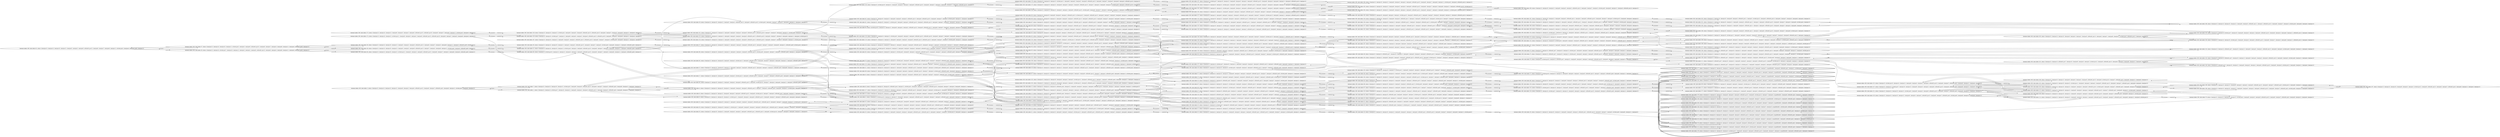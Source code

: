 digraph {
rankdir="LR"
s81[label="(instance index=199, state index=81, atoms={clear(pos13), clear(pos14), clear(pos10), clear(pos12), clear(pos5), clear(pos2), clear(pos0), at(block01,pos15), clear(pos6), clear(pos7), clear(pos8), clear(pos11), at(robot,pos3), clear(pos4), at(block01,pos9), clear(pos1)})"]
s59[label="(instance index=199, state index=59, atoms={clear(pos13), clear(pos14), at(robot,pos7), clear(pos10), clear(pos12), clear(pos5), clear(pos2), clear(pos0), at(block01,pos15), clear(pos6), clear(pos3), clear(pos8), clear(pos11), clear(pos4), at(block01,pos9), clear(pos1)})"]
s57[label="(instance index=199, state index=57, atoms={clear(pos13), clear(pos14), clear(pos10), clear(pos12), at(robot,pos2), clear(pos5), clear(pos0), at(block01,pos15), clear(pos6), clear(pos7), clear(pos3), clear(pos8), clear(pos11), clear(pos4), at(block01,pos9), clear(pos1)})"]
s36[label="(instance index=199, state index=36, atoms={clear(pos13), clear(pos14), clear(pos10), clear(pos12), clear(pos5), clear(pos2), clear(pos0), at(block01,pos15), clear(pos6), clear(pos7), clear(pos3), clear(pos8), clear(pos11), clear(pos4), at(block01,pos9), at(robot,pos1)})"]
s84[label="(instance index=199, state index=84, atoms={clear(pos13), clear(pos14), clear(pos10), clear(pos12), at(robot,pos11), clear(pos5), clear(pos2), clear(pos0), at(block01,pos15), clear(pos6), clear(pos7), clear(pos3), clear(pos8), clear(pos4), at(block01,pos9), clear(pos1)})"]
s38[label="(instance index=199, state index=38, atoms={clear(pos13), clear(pos14), clear(pos10), clear(pos12), clear(pos5), clear(pos2), clear(pos0), at(block01,pos15), clear(pos7), clear(pos3), clear(pos8), clear(pos11), at(robot,pos6), clear(pos4), at(block01,pos9), clear(pos1)})"]
s3[label="(instance index=199, state index=3, atoms={clear(pos13), clear(pos14), clear(pos10), clear(pos12), clear(pos9), clear(pos2), clear(pos0), at(block01,pos15), clear(pos6), clear(pos7), at(block01,pos5), clear(pos8), clear(pos11), at(robot,pos3), clear(pos4), clear(pos1)})"]
s173[label="(instance index=199, state index=173, atoms={clear(pos13), clear(pos14), clear(pos12), clear(pos9), clear(pos5), clear(pos2), clear(pos0), at(block01,pos15), at(block01,pos10), clear(pos6), clear(pos7), clear(pos8), clear(pos11), at(robot,pos3), clear(pos4), clear(pos1)})"]
s174[label="(instance index=199, state index=174, atoms={clear(pos13), clear(pos14), clear(pos12), at(robot,pos11), clear(pos9), clear(pos5), clear(pos2), clear(pos0), at(block01,pos15), at(block01,pos10), clear(pos6), clear(pos7), clear(pos3), clear(pos8), clear(pos4), clear(pos1)})"]
s187[label="(instance index=199, state index=187, atoms={clear(pos13), clear(pos14), clear(pos12), clear(pos9), clear(pos5), clear(pos2), at(block01,pos15), at(block01,pos10), clear(pos6), clear(pos7), clear(pos3), at(robot,pos0), clear(pos8), clear(pos11), clear(pos4), clear(pos1)})"]
s60[label="(instance index=199, state index=60, atoms={clear(pos13), at(robot,pos10), clear(pos14), clear(pos12), clear(pos5), clear(pos2), clear(pos0), at(block01,pos15), clear(pos6), clear(pos7), clear(pos3), clear(pos8), clear(pos11), clear(pos4), at(block01,pos9), clear(pos1)})"]
s7[label="(instance index=199, state index=7, atoms={clear(pos13), clear(pos14), clear(pos10), clear(pos12), at(robot,pos2), clear(pos9), clear(pos0), at(block01,pos15), clear(pos6), clear(pos7), clear(pos3), at(block01,pos5), clear(pos8), clear(pos11), clear(pos4), clear(pos1)})"]
s1[label="(instance index=199, state index=1, atoms={clear(pos13), clear(pos14), at(robot,pos7), clear(pos10), clear(pos12), clear(pos9), clear(pos2), clear(pos0), at(block01,pos15), clear(pos6), clear(pos3), at(block01,pos5), clear(pos8), clear(pos11), clear(pos4), clear(pos1)})"]
s139[label="(instance index=199, state index=139, atoms={clear(pos13), clear(pos14), at(robot,pos7), clear(pos12), clear(pos9), clear(pos5), clear(pos2), clear(pos0), at(block01,pos15), at(block01,pos10), clear(pos6), clear(pos3), clear(pos8), clear(pos11), clear(pos4), clear(pos1)})"]
s22[label="(instance index=199, state index=22, atoms={clear(pos13), clear(pos14), clear(pos10), clear(pos12), at(robot,pos5), clear(pos2), clear(pos0), at(block01,pos15), clear(pos6), clear(pos7), clear(pos3), clear(pos8), clear(pos11), clear(pos4), at(block01,pos9), clear(pos1)})"]
s138[label="(instance index=199, state index=138, atoms={clear(pos13), clear(pos14), clear(pos12), at(robot,pos2), clear(pos9), clear(pos5), clear(pos0), at(block01,pos15), at(block01,pos10), clear(pos6), clear(pos7), clear(pos3), clear(pos8), clear(pos11), clear(pos4), clear(pos1)})"]
s56[label="(instance index=199, state index=56, atoms={clear(pos13), clear(pos14), clear(pos10), clear(pos12), clear(pos5), clear(pos2), at(block01,pos15), clear(pos6), clear(pos7), clear(pos3), at(robot,pos0), clear(pos8), clear(pos11), clear(pos4), at(block01,pos9), clear(pos1)})"]
s154[label="(instance index=199, state index=154, atoms={clear(pos13), clear(pos14), clear(pos12), clear(pos9), clear(pos5), clear(pos2), clear(pos0), at(block01,pos15), at(block01,pos10), clear(pos6), clear(pos7), clear(pos3), clear(pos8), clear(pos11), at(robot,pos4), clear(pos1)})"]
s153[label="(instance index=199, state index=153, atoms={clear(pos13), clear(pos14), clear(pos12), clear(pos9), clear(pos5), clear(pos2), clear(pos0), at(block01,pos15), at(block01,pos10), clear(pos6), clear(pos7), clear(pos3), clear(pos8), clear(pos11), clear(pos4), at(robot,pos1)})"]
s101[label="(instance index=199, state index=101, atoms={clear(pos13), clear(pos14), clear(pos12), clear(pos9), clear(pos5), clear(pos2), clear(pos0), at(block01,pos15), at(block01,pos10), clear(pos7), clear(pos3), clear(pos8), clear(pos11), at(robot,pos6), clear(pos4), clear(pos1)})"]
s37[label="(instance index=199, state index=37, atoms={clear(pos13), clear(pos14), clear(pos10), clear(pos12), clear(pos5), clear(pos2), clear(pos0), at(block01,pos15), clear(pos6), clear(pos7), clear(pos3), clear(pos8), clear(pos11), at(block01,pos9), at(robot,pos4), clear(pos1)})"]
s12[label="(instance index=199, state index=12, atoms={clear(pos13), clear(pos14), clear(pos10), clear(pos12), clear(pos9), clear(pos2), clear(pos0), at(block01,pos15), clear(pos6), clear(pos7), clear(pos3), at(block01,pos5), clear(pos8), clear(pos11), clear(pos4), at(robot,pos1)})"]
s55[label="(instance index=199, state index=55, atoms={clear(pos13), clear(pos10), clear(pos12), clear(pos9), clear(pos5), clear(pos2), clear(pos0), at(block01,pos1), at(block01,pos15), clear(pos6), at(robot,pos14), clear(pos7), clear(pos3), clear(pos8), clear(pos11), clear(pos4)})"]
s54[label="(instance index=199, state index=54, atoms={clear(pos13), clear(pos14), clear(pos10), clear(pos12), at(robot,pos11), clear(pos9), clear(pos5), clear(pos2), clear(pos0), at(block01,pos1), at(block01,pos15), clear(pos6), clear(pos7), clear(pos3), clear(pos8), clear(pos4)})"]
s6[label="(instance index=199, state index=6, atoms={clear(pos13), clear(pos10), clear(pos12), clear(pos9), clear(pos2), clear(pos0), at(block01,pos15), clear(pos6), at(robot,pos14), clear(pos7), clear(pos3), at(block01,pos5), clear(pos8), clear(pos11), clear(pos4), clear(pos1)})"]
s52[label="(instance index=199, state index=52, atoms={clear(pos13), clear(pos14), clear(pos10), clear(pos12), clear(pos9), clear(pos5), clear(pos2), clear(pos0), at(block01,pos1), at(block01,pos15), clear(pos6), clear(pos7), clear(pos8), clear(pos11), at(robot,pos3), clear(pos4)})"]
s0[label="(instance index=199, state index=0, atoms={clear(pos13), clear(pos14), clear(pos10), clear(pos12), at(robot,pos11), clear(pos9), clear(pos2), clear(pos0), at(block01,pos15), clear(pos6), clear(pos7), clear(pos3), at(block01,pos5), clear(pos8), clear(pos4), clear(pos1)})"]
s82[label="(instance index=199, state index=82, atoms={clear(pos13), clear(pos14), clear(pos10), clear(pos5), clear(pos2), at(robot,pos12), clear(pos0), at(block01,pos15), clear(pos6), clear(pos7), clear(pos3), clear(pos8), clear(pos11), clear(pos4), at(block01,pos9), clear(pos1)})"]
s4[label="(instance index=199, state index=4, atoms={clear(pos13), clear(pos14), clear(pos10), clear(pos12), clear(pos9), clear(pos2), clear(pos0), at(block01,pos15), clear(pos7), clear(pos3), at(block01,pos5), clear(pos8), clear(pos11), at(robot,pos6), clear(pos4), clear(pos1)})"]
s17[label="(instance index=199, state index=17, atoms={clear(pos13), clear(pos14), clear(pos10), clear(pos9), clear(pos2), at(robot,pos12), clear(pos0), at(block01,pos15), clear(pos6), clear(pos7), clear(pos3), at(block01,pos5), clear(pos8), clear(pos11), clear(pos4), clear(pos1)})"]
s85[label="(instance index=199, state index=85, atoms={clear(pos13), clear(pos10), clear(pos12), clear(pos5), clear(pos2), clear(pos0), at(block01,pos15), clear(pos6), at(robot,pos14), clear(pos7), clear(pos3), clear(pos8), clear(pos11), clear(pos4), at(block01,pos9), clear(pos1)})"]
s86[label="(instance index=199, state index=86, atoms={clear(pos13), clear(pos14), clear(pos10), clear(pos12), clear(pos5), clear(pos2), clear(pos0), at(block01,pos15), at(robot,pos9), clear(pos6), clear(pos7), clear(pos3), at(block01,pos8), clear(pos11), clear(pos4), clear(pos1)})"]
s39[label="(instance index=199, state index=39, atoms={clear(pos14), clear(pos10), clear(pos12), clear(pos5), clear(pos2), at(block01,pos13), clear(pos0), at(block01,pos15), at(robot,pos9), clear(pos6), clear(pos7), clear(pos3), clear(pos8), clear(pos11), clear(pos4), clear(pos1)})"]
s70[label="(instance index=199, state index=70, atoms={clear(pos13), clear(pos14), clear(pos10), clear(pos12), at(robot,pos2), clear(pos9), clear(pos5), clear(pos0), at(block01,pos15), clear(pos7), clear(pos3), at(block01,pos6), clear(pos8), clear(pos11), clear(pos4), clear(pos1)})"]
s2[label="(instance index=199, state index=2, atoms={clear(pos13), at(robot,pos10), clear(pos14), clear(pos12), clear(pos9), clear(pos2), clear(pos0), at(block01,pos15), clear(pos6), clear(pos7), clear(pos3), at(block01,pos5), clear(pos8), clear(pos11), clear(pos4), clear(pos1)})"]
s119[label="(instance index=199, state index=119, atoms={clear(pos13), clear(pos14), clear(pos12), clear(pos9), clear(pos5), clear(pos2), clear(pos0), at(block01,pos15), at(block01,pos10), clear(pos6), clear(pos7), clear(pos3), at(robot,pos8), clear(pos11), clear(pos4), clear(pos1)})"]
s118[label="(instance index=199, state index=118, atoms={clear(pos13), clear(pos14), clear(pos12), at(robot,pos5), clear(pos9), clear(pos2), clear(pos0), at(block01,pos15), at(block01,pos10), clear(pos6), clear(pos7), clear(pos3), clear(pos8), clear(pos11), clear(pos4), clear(pos1)})"]
s9[label="(instance index=199, state index=9, atoms={clear(pos13), clear(pos14), clear(pos10), clear(pos12), clear(pos9), clear(pos2), clear(pos0), at(block01,pos15), clear(pos6), clear(pos7), clear(pos3), at(block01,pos5), at(robot,pos8), clear(pos11), clear(pos4), clear(pos1)})"]
s10[label="(instance index=199, state index=10, atoms={clear(pos14), clear(pos10), clear(pos12), clear(pos9), clear(pos2), clear(pos0), at(block01,pos15), clear(pos6), clear(pos7), clear(pos3), at(block01,pos5), at(robot,pos13), clear(pos8), clear(pos11), clear(pos4), clear(pos1)})"]
s69[label="(instance index=199, state index=69, atoms={clear(pos13), clear(pos14), clear(pos10), clear(pos12), clear(pos9), clear(pos5), clear(pos2), at(block01,pos15), clear(pos7), clear(pos3), at(robot,pos0), at(block01,pos6), clear(pos8), clear(pos11), clear(pos4), clear(pos1)})"]
s117[label="(instance index=199, state index=117, atoms={clear(pos14), clear(pos10), clear(pos12), clear(pos5), clear(pos2), clear(pos0), at(block01,pos15), clear(pos6), clear(pos7), clear(pos3), at(robot,pos13), clear(pos8), clear(pos11), clear(pos4), at(block01,pos9), clear(pos1)})"]
s58[label="(instance index=199, state index=58, atoms={clear(pos13), clear(pos14), clear(pos10), clear(pos12), clear(pos5), clear(pos2), clear(pos0), at(block01,pos15), clear(pos6), clear(pos7), clear(pos3), at(robot,pos8), clear(pos11), clear(pos4), at(block01,pos9), clear(pos1)})"]
s32[label="(instance index=199, state index=32, atoms={clear(pos13), clear(pos14), clear(pos10), clear(pos12), at(robot,pos2), clear(pos9), clear(pos5), clear(pos0), at(block01,pos1), at(block01,pos15), clear(pos6), clear(pos7), clear(pos3), clear(pos8), clear(pos11), clear(pos4)})"]
s33[label="(instance index=199, state index=33, atoms={clear(pos13), clear(pos14), at(robot,pos7), clear(pos10), clear(pos12), clear(pos9), clear(pos5), clear(pos2), clear(pos0), at(block01,pos1), at(block01,pos15), clear(pos6), clear(pos3), clear(pos8), clear(pos11), clear(pos4)})"]
s34[label="(instance index=199, state index=34, atoms={clear(pos13), at(robot,pos10), clear(pos14), clear(pos12), clear(pos9), clear(pos5), clear(pos2), clear(pos0), at(block01,pos1), at(block01,pos15), clear(pos6), clear(pos7), clear(pos3), clear(pos8), clear(pos11), clear(pos4)})"]
s35[label="(instance index=199, state index=35, atoms={clear(pos14), clear(pos10), clear(pos12), clear(pos9), clear(pos5), clear(pos2), clear(pos0), at(block01,pos1), at(block01,pos15), clear(pos6), clear(pos7), clear(pos3), at(robot,pos13), clear(pos8), clear(pos11), clear(pos4)})"]
s21[label="(instance index=199, state index=21, atoms={clear(pos13), clear(pos14), clear(pos10), clear(pos12), clear(pos9), clear(pos2), at(block01,pos15), clear(pos6), clear(pos7), clear(pos3), at(robot,pos0), at(block01,pos5), clear(pos8), clear(pos11), clear(pos4), clear(pos1)})"]
s140[label="(instance index=199, state index=140, atoms={clear(pos13), at(robot,pos10), clear(pos12), clear(pos9), clear(pos5), clear(pos2), clear(pos0), at(block01,pos15), clear(pos6), clear(pos7), clear(pos3), clear(pos8), clear(pos11), clear(pos4), at(block01,pos14), clear(pos1)})"]
s8[label="(instance index=199, state index=8, atoms={clear(pos13), clear(pos14), clear(pos10), at(block01,pos4), clear(pos12), at(robot,pos5), clear(pos9), clear(pos2), clear(pos0), at(block01,pos15), clear(pos6), clear(pos7), clear(pos3), clear(pos8), clear(pos11), clear(pos1)})"]
s123[label="(instance index=199, state index=123, atoms={clear(pos14), clear(pos10), clear(pos12), clear(pos9), clear(pos5), clear(pos2), clear(pos0), at(block01,pos15), clear(pos6), clear(pos7), clear(pos3), at(robot,pos13), at(block01,pos8), clear(pos11), clear(pos4), clear(pos1)})"]
s122[label="(instance index=199, state index=122, atoms={clear(pos13), at(robot,pos10), clear(pos14), clear(pos12), clear(pos9), clear(pos5), clear(pos2), clear(pos0), at(block01,pos15), clear(pos6), clear(pos7), clear(pos3), at(block01,pos8), clear(pos11), clear(pos4), clear(pos1)})"]
s65[label="(instance index=199, state index=65, atoms={clear(pos13), clear(pos14), clear(pos10), clear(pos12), at(robot,pos5), clear(pos9), clear(pos2), clear(pos0), at(block01,pos15), clear(pos6), clear(pos7), clear(pos3), at(block01,pos8), clear(pos11), clear(pos4), clear(pos1)})"]
s63[label="(instance index=199, state index=63, atoms={at(robot,pos10), clear(pos14), clear(pos12), clear(pos9), clear(pos5), clear(pos2), at(block01,pos13), clear(pos0), at(block01,pos15), clear(pos6), clear(pos7), clear(pos3), clear(pos8), clear(pos11), clear(pos4), clear(pos1)})"]
s62[label="(instance index=199, state index=62, atoms={clear(pos14), clear(pos10), clear(pos12), clear(pos9), clear(pos5), clear(pos2), at(block01,pos13), clear(pos0), at(block01,pos15), clear(pos6), clear(pos7), clear(pos3), at(robot,pos8), clear(pos11), clear(pos4), clear(pos1)})"]
s61[label="(instance index=199, state index=61, atoms={clear(pos14), clear(pos10), clear(pos12), at(robot,pos5), clear(pos9), clear(pos2), at(block01,pos13), clear(pos0), at(block01,pos15), clear(pos6), clear(pos7), clear(pos3), clear(pos8), clear(pos11), clear(pos4), clear(pos1)})"]
s46[label="(instance index=199, state index=46, atoms={clear(pos13), clear(pos14), clear(pos10), clear(pos12), clear(pos9), clear(pos5), clear(pos2), clear(pos0), at(block01,pos15), clear(pos7), clear(pos3), at(block01,pos6), clear(pos8), clear(pos11), clear(pos4), at(robot,pos1)})"]
s83[label="(instance index=199, state index=83, atoms={clear(pos13), clear(pos14), clear(pos12), clear(pos5), clear(pos2), clear(pos0), at(block01,pos15), at(robot,pos9), at(block01,pos10), clear(pos6), clear(pos7), clear(pos3), clear(pos8), clear(pos11), clear(pos4), clear(pos1)})"]
s19[label="(instance index=199, state index=19, atoms={clear(pos13), clear(pos14), clear(pos10), clear(pos12), clear(pos9), clear(pos5), clear(pos2), clear(pos0), at(block01,pos1), at(block01,pos15), clear(pos7), clear(pos3), clear(pos8), clear(pos11), at(robot,pos6), clear(pos4)})"]
s5[label="(instance index=199, state index=5, atoms={clear(pos13), clear(pos14), clear(pos10), clear(pos12), clear(pos2), clear(pos0), at(block01,pos15), at(robot,pos9), clear(pos6), clear(pos7), clear(pos3), at(block01,pos5), clear(pos8), clear(pos11), clear(pos4), clear(pos1)})"]
s20[label="(instance index=199, state index=20, atoms={clear(pos13), clear(pos14), clear(pos10), clear(pos12), clear(pos5), clear(pos2), clear(pos0), at(block01,pos1), at(block01,pos15), at(robot,pos9), clear(pos6), clear(pos7), clear(pos3), clear(pos8), clear(pos11), clear(pos4)})"]
s51[label="(instance index=199, state index=51, atoms={clear(pos13), clear(pos14), clear(pos10), clear(pos9), clear(pos5), clear(pos2), at(robot,pos12), clear(pos0), at(block01,pos1), at(block01,pos15), clear(pos6), clear(pos7), clear(pos3), clear(pos8), clear(pos11), clear(pos4)})"]
s16[label="(instance index=199, state index=16, atoms={clear(pos13), clear(pos14), clear(pos10), clear(pos12), clear(pos9), clear(pos2), clear(pos0), at(block01,pos15), clear(pos6), clear(pos7), clear(pos3), at(block01,pos5), clear(pos8), clear(pos11), at(robot,pos4), clear(pos1)})"]
s47[label="(instance index=199, state index=47, atoms={clear(pos13), clear(pos14), clear(pos10), clear(pos12), clear(pos9), clear(pos5), clear(pos2), clear(pos0), at(block01,pos15), clear(pos7), clear(pos3), at(block01,pos6), clear(pos8), clear(pos11), at(robot,pos4), clear(pos1)})"]
s102[label="(instance index=199, state index=102, atoms={clear(pos13), clear(pos14), clear(pos10), clear(pos9), clear(pos5), clear(pos2), at(robot,pos12), clear(pos0), at(block01,pos15), clear(pos7), clear(pos3), at(block01,pos6), clear(pos8), clear(pos11), clear(pos4), clear(pos1)})"]
s100[label="(instance index=199, state index=100, atoms={clear(pos13), clear(pos14), clear(pos10), clear(pos12), clear(pos9), clear(pos5), clear(pos2), clear(pos0), at(block01,pos15), clear(pos7), at(block01,pos6), clear(pos8), clear(pos11), at(robot,pos3), clear(pos4), clear(pos1)})"]
s155[label="(instance index=199, state index=155, atoms={clear(pos13), clear(pos14), clear(pos9), clear(pos5), clear(pos2), at(robot,pos12), clear(pos0), at(block01,pos15), at(block01,pos10), clear(pos6), clear(pos7), clear(pos3), clear(pos8), clear(pos11), clear(pos4), clear(pos1)})"]
s53[label="(instance index=199, state index=53, atoms={clear(pos13), clear(pos14), clear(pos10), clear(pos12), clear(pos9), clear(pos5), clear(pos2), at(block01,pos15), clear(pos6), clear(pos7), clear(pos3), at(block01,pos0), clear(pos8), clear(pos11), clear(pos4), at(robot,pos1)})"]
s175[label="(instance index=199, state index=175, atoms={clear(pos13), clear(pos10), clear(pos12), clear(pos9), clear(pos5), clear(pos2), clear(pos0), at(block01,pos15), clear(pos7), clear(pos3), clear(pos8), clear(pos11), at(robot,pos6), clear(pos4), at(block01,pos14), clear(pos1)})"]
s164[label="(instance index=199, state index=164, atoms={clear(pos13), clear(pos10), clear(pos12), clear(pos5), clear(pos2), clear(pos0), at(block01,pos15), at(robot,pos9), clear(pos6), clear(pos7), clear(pos3), clear(pos8), clear(pos11), clear(pos4), at(block01,pos14), clear(pos1)})"]
s176[label="(instance index=199, state index=176, atoms={clear(pos13), clear(pos10), clear(pos12), at(robot,pos11), clear(pos9), clear(pos5), clear(pos2), clear(pos0), at(block01,pos15), clear(pos6), clear(pos7), clear(pos3), clear(pos8), clear(pos4), at(block01,pos14), clear(pos1)})"]
s15[label="(instance index=199, state index=15, atoms={clear(pos13), clear(pos14), clear(pos10), at(block01,pos4), clear(pos12), clear(pos5), clear(pos2), clear(pos0), at(block01,pos15), at(robot,pos9), clear(pos6), clear(pos7), clear(pos3), clear(pos8), clear(pos11), clear(pos1)})"]
s14[label="(instance index=199, state index=14, atoms={clear(pos13), clear(pos14), clear(pos10), at(block01,pos4), clear(pos12), clear(pos9), clear(pos5), clear(pos2), clear(pos0), at(block01,pos15), clear(pos7), clear(pos3), clear(pos8), clear(pos11), at(robot,pos6), clear(pos1)})"]
s13[label="(instance index=199, state index=13, atoms={clear(pos13), clear(pos14), clear(pos10), at(block01,pos4), clear(pos12), clear(pos9), clear(pos5), clear(pos2), clear(pos0), at(block01,pos15), clear(pos6), clear(pos7), clear(pos3), clear(pos8), clear(pos11), at(robot,pos1)})"]
s162[label="(instance index=199, state index=162, atoms={clear(pos13), clear(pos14), clear(pos10), clear(pos9), clear(pos5), clear(pos2), at(robot,pos12), clear(pos0), at(block01,pos15), clear(pos6), clear(pos7), clear(pos3), at(block01,pos8), clear(pos11), clear(pos4), clear(pos1)})"]
s161[label="(instance index=199, state index=161, atoms={clear(pos13), clear(pos10), clear(pos12), clear(pos9), clear(pos5), clear(pos2), clear(pos0), at(block01,pos15), clear(pos6), at(robot,pos14), clear(pos7), clear(pos3), at(block01,pos8), clear(pos11), clear(pos4), clear(pos1)})"]
s94[label="(instance index=199, state index=94, atoms={clear(pos13), clear(pos14), clear(pos10), clear(pos12), clear(pos9), clear(pos5), clear(pos2), clear(pos0), at(block01,pos15), clear(pos7), clear(pos3), at(block01,pos8), clear(pos11), at(robot,pos6), clear(pos4), clear(pos1)})"]
s160[label="(instance index=199, state index=160, atoms={clear(pos13), clear(pos14), clear(pos10), clear(pos12), at(robot,pos11), clear(pos9), clear(pos5), clear(pos2), clear(pos0), at(block01,pos15), clear(pos6), clear(pos7), clear(pos3), at(block01,pos8), clear(pos4), clear(pos1)})"]
s93[label="(instance index=199, state index=93, atoms={clear(pos13), clear(pos14), clear(pos10), clear(pos12), clear(pos9), clear(pos5), clear(pos2), clear(pos0), at(block01,pos15), clear(pos6), clear(pos7), clear(pos3), at(block01,pos8), clear(pos11), clear(pos4), at(robot,pos1)})"]
s40[label="(instance index=199, state index=40, atoms={clear(pos13), clear(pos14), clear(pos10), clear(pos12), clear(pos9), clear(pos5), clear(pos2), clear(pos0), at(block01,pos15), clear(pos6), clear(pos7), clear(pos3), at(block01,pos8), clear(pos11), at(robot,pos4), clear(pos1)})"]
s92[label="(instance index=199, state index=92, atoms={clear(pos10), clear(pos12), clear(pos9), clear(pos5), clear(pos2), at(block01,pos13), clear(pos0), at(block01,pos15), clear(pos6), at(robot,pos14), clear(pos7), clear(pos3), clear(pos8), clear(pos11), clear(pos4), clear(pos1)})"]
s91[label="(instance index=199, state index=91, atoms={clear(pos14), clear(pos10), clear(pos12), at(robot,pos11), clear(pos9), clear(pos5), clear(pos2), at(block01,pos13), clear(pos0), at(block01,pos15), clear(pos6), clear(pos7), clear(pos3), clear(pos8), clear(pos4), clear(pos1)})"]
s89[label="(instance index=199, state index=89, atoms={clear(pos14), clear(pos10), clear(pos12), clear(pos9), clear(pos5), clear(pos2), at(block01,pos13), clear(pos0), at(block01,pos15), clear(pos7), clear(pos3), clear(pos8), clear(pos11), at(robot,pos6), clear(pos4), clear(pos1)})"]
s90[label="(instance index=199, state index=90, atoms={clear(pos14), clear(pos10), clear(pos9), clear(pos5), clear(pos2), at(block01,pos13), at(robot,pos12), clear(pos0), at(block01,pos15), clear(pos6), clear(pos7), clear(pos3), clear(pos8), clear(pos11), clear(pos4), clear(pos1)})"]
s88[label="(instance index=199, state index=88, atoms={clear(pos14), clear(pos10), clear(pos12), clear(pos9), clear(pos5), clear(pos2), at(block01,pos13), clear(pos0), at(block01,pos15), clear(pos6), clear(pos7), clear(pos3), clear(pos8), clear(pos11), at(robot,pos4), clear(pos1)})"]
s87[label="(instance index=199, state index=87, atoms={clear(pos14), clear(pos10), clear(pos12), clear(pos9), clear(pos5), clear(pos2), at(block01,pos13), clear(pos0), at(block01,pos15), clear(pos6), clear(pos7), clear(pos3), clear(pos8), clear(pos11), clear(pos4), at(robot,pos1)})"]
s73[label="(instance index=199, state index=73, atoms={clear(pos14), clear(pos10), clear(pos12), clear(pos9), clear(pos5), clear(pos2), clear(pos0), at(block01,pos15), clear(pos7), clear(pos3), at(block01,pos6), at(robot,pos13), clear(pos8), clear(pos11), clear(pos4), clear(pos1)})"]
s71[label="(instance index=199, state index=71, atoms={clear(pos13), clear(pos14), clear(pos10), clear(pos12), clear(pos9), clear(pos5), clear(pos2), clear(pos0), at(block01,pos15), clear(pos7), clear(pos3), at(block01,pos6), at(robot,pos8), clear(pos11), clear(pos4), clear(pos1)})"]
s31[label="(instance index=199, state index=31, atoms={clear(pos13), clear(pos14), clear(pos10), clear(pos12), clear(pos9), clear(pos5), clear(pos2), clear(pos0), at(block01,pos1), at(block01,pos15), clear(pos6), clear(pos7), clear(pos3), at(robot,pos8), clear(pos11), clear(pos4)})"]
s11[label="(instance index=199, state index=11, atoms={clear(pos13), clear(pos14), clear(pos10), clear(pos12), at(robot,pos5), clear(pos9), clear(pos2), clear(pos0), at(block01,pos1), at(block01,pos15), clear(pos6), clear(pos7), clear(pos3), clear(pos8), clear(pos11), clear(pos4)})"]
s29[label="(instance index=199, state index=29, atoms={clear(pos13), clear(pos14), clear(pos10), clear(pos12), at(robot,pos5), clear(pos9), clear(pos2), clear(pos0), at(block01,pos15), clear(pos7), clear(pos3), at(block01,pos6), clear(pos8), clear(pos11), clear(pos4), clear(pos1)})"]
s120[label="(instance index=199, state index=120, atoms={clear(pos14), clear(pos12), clear(pos9), clear(pos5), clear(pos2), clear(pos0), at(block01,pos15), at(block01,pos10), clear(pos6), clear(pos7), clear(pos3), at(robot,pos13), clear(pos8), clear(pos11), clear(pos4), clear(pos1)})"]
s137[label="(instance index=199, state index=137, atoms={clear(pos13), clear(pos14), at(robot,pos7), clear(pos10), clear(pos12), clear(pos9), clear(pos5), clear(pos2), clear(pos0), at(block01,pos15), clear(pos3), at(block01,pos6), clear(pos8), clear(pos11), clear(pos4), clear(pos1)})"]
s121[label="(instance index=199, state index=121, atoms={clear(pos13), at(robot,pos10), clear(pos14), clear(pos12), clear(pos9), clear(pos5), at(block01,pos11), clear(pos2), clear(pos0), at(block01,pos15), clear(pos6), clear(pos7), clear(pos3), clear(pos8), clear(pos4), clear(pos1)})"]
s67[label="(instance index=199, state index=67, atoms={clear(pos13), clear(pos14), clear(pos10), clear(pos12), at(robot,pos5), clear(pos9), clear(pos2), at(block01,pos15), clear(pos6), clear(pos7), clear(pos3), at(block01,pos0), clear(pos8), clear(pos11), clear(pos4), clear(pos1)})"]
s80[label="(instance index=199, state index=80, atoms={clear(pos13), clear(pos14), clear(pos10), clear(pos12), at(robot,pos2), clear(pos9), clear(pos5), at(block01,pos15), clear(pos6), clear(pos7), clear(pos3), at(block01,pos0), clear(pos8), clear(pos11), clear(pos4), clear(pos1)})"]
s196[label="(instance index=199, state index=196, atoms={clear(pos13), clear(pos10), clear(pos12), at(robot,pos2), clear(pos9), clear(pos5), clear(pos0), at(block01,pos15), clear(pos6), clear(pos7), clear(pos3), clear(pos8), clear(pos11), clear(pos4), at(block01,pos14), clear(pos1)})"]
s197[label="(instance index=199, state index=197, atoms={clear(pos13), at(robot,pos7), clear(pos10), clear(pos12), clear(pos9), clear(pos5), clear(pos2), clear(pos0), at(block01,pos15), clear(pos6), clear(pos3), clear(pos8), clear(pos11), clear(pos4), at(block01,pos14), clear(pos1)})"]
s192[label="(instance index=199, state index=192, atoms={clear(pos13), clear(pos10), clear(pos12), at(robot,pos5), clear(pos9), clear(pos2), clear(pos0), at(block01,pos15), clear(pos6), clear(pos7), clear(pos3), clear(pos8), clear(pos11), clear(pos4), at(block01,pos14), clear(pos1)})"]
s193[label="(instance index=199, state index=193, atoms={clear(pos13), clear(pos10), clear(pos12), clear(pos9), clear(pos5), clear(pos2), clear(pos0), at(block01,pos15), clear(pos6), clear(pos7), clear(pos3), at(robot,pos8), clear(pos11), clear(pos4), at(block01,pos14), clear(pos1)})"]
s127[label="(instance index=199, state index=127, atoms={clear(pos10), clear(pos12), clear(pos9), clear(pos5), clear(pos2), clear(pos0), at(block01,pos15), clear(pos6), clear(pos7), clear(pos3), at(robot,pos13), clear(pos8), clear(pos11), clear(pos4), at(block01,pos14), clear(pos1)})"]
s27[label="(instance index=199, state index=27, atoms={clear(pos13), clear(pos14), clear(pos10), at(block01,pos4), clear(pos12), clear(pos9), clear(pos5), clear(pos2), clear(pos0), at(block01,pos15), clear(pos6), clear(pos7), clear(pos3), at(robot,pos8), clear(pos11), clear(pos1)})"]
s26[label="(instance index=199, state index=26, atoms={clear(pos13), at(robot,pos10), clear(pos14), at(block01,pos4), clear(pos12), clear(pos9), clear(pos5), clear(pos2), clear(pos0), at(block01,pos15), clear(pos6), clear(pos7), clear(pos3), clear(pos8), clear(pos11), clear(pos1)})"]
s28[label="(instance index=199, state index=28, atoms={clear(pos14), clear(pos10), at(block01,pos4), clear(pos12), clear(pos9), clear(pos5), clear(pos2), clear(pos0), at(block01,pos15), clear(pos6), clear(pos7), clear(pos3), at(robot,pos13), clear(pos8), clear(pos11), clear(pos1)})"]
s25[label="(instance index=199, state index=25, atoms={clear(pos13), clear(pos14), at(robot,pos7), clear(pos10), at(block01,pos4), clear(pos12), clear(pos9), clear(pos5), clear(pos2), clear(pos0), at(block01,pos15), clear(pos6), clear(pos3), clear(pos8), clear(pos11), clear(pos1)})"]
s24[label="(instance index=199, state index=24, atoms={clear(pos13), clear(pos14), clear(pos10), at(block01,pos4), clear(pos12), at(robot,pos2), clear(pos9), clear(pos5), clear(pos0), at(block01,pos15), clear(pos6), clear(pos7), clear(pos3), clear(pos8), clear(pos11), clear(pos1)})"]
s23[label="(instance index=199, state index=23, atoms={clear(pos13), clear(pos14), clear(pos10), at(block01,pos4), clear(pos12), clear(pos9), clear(pos5), clear(pos2), at(block01,pos15), clear(pos6), clear(pos7), clear(pos3), at(robot,pos0), clear(pos8), clear(pos11), clear(pos1)})"]
s129[label="(instance index=199, state index=129, atoms={clear(pos13), clear(pos14), clear(pos10), clear(pos12), at(robot,pos2), clear(pos9), clear(pos5), clear(pos0), at(block01,pos15), clear(pos6), clear(pos7), clear(pos3), at(block01,pos8), clear(pos11), clear(pos4), clear(pos1)})"]
s130[label="(instance index=199, state index=130, atoms={clear(pos13), clear(pos14), at(robot,pos7), clear(pos10), clear(pos12), clear(pos9), clear(pos5), clear(pos2), clear(pos0), at(block01,pos15), clear(pos6), clear(pos3), at(block01,pos8), clear(pos11), clear(pos4), clear(pos1)})"]
s64[label="(instance index=199, state index=64, atoms={clear(pos13), clear(pos14), clear(pos10), clear(pos12), clear(pos9), clear(pos5), clear(pos2), at(block01,pos15), clear(pos6), clear(pos7), clear(pos3), at(robot,pos0), at(block01,pos8), clear(pos11), clear(pos4), clear(pos1)})"]
s66[label="(instance index=199, state index=66, atoms={clear(pos13), clear(pos14), clear(pos10), clear(pos9), clear(pos5), clear(pos2), clear(pos0), at(block01,pos15), clear(pos6), clear(pos7), clear(pos3), at(robot,pos8), clear(pos11), at(block01,pos12), clear(pos4), clear(pos1)})"]
s128[label="(instance index=199, state index=128, atoms={clear(pos14), clear(pos10), clear(pos9), clear(pos5), clear(pos2), clear(pos0), at(block01,pos15), clear(pos6), clear(pos7), clear(pos3), at(robot,pos13), clear(pos8), clear(pos11), at(block01,pos12), clear(pos4), clear(pos1)})"]
s126[label="(instance index=199, state index=126, atoms={clear(pos14), at(robot,pos7), clear(pos10), clear(pos12), clear(pos9), clear(pos5), clear(pos2), at(block01,pos13), clear(pos0), at(block01,pos15), clear(pos6), clear(pos3), clear(pos8), clear(pos11), clear(pos4), clear(pos1)})"]
s125[label="(instance index=199, state index=125, atoms={clear(pos14), clear(pos10), clear(pos12), at(robot,pos2), clear(pos9), clear(pos5), at(block01,pos13), clear(pos0), at(block01,pos15), clear(pos6), clear(pos7), clear(pos3), clear(pos8), clear(pos11), clear(pos4), clear(pos1)})"]
s124[label="(instance index=199, state index=124, atoms={clear(pos14), clear(pos10), clear(pos12), clear(pos9), clear(pos5), clear(pos2), at(block01,pos13), at(block01,pos15), clear(pos6), clear(pos7), clear(pos3), at(robot,pos0), clear(pos8), clear(pos11), clear(pos4), clear(pos1)})"]
s156[label="(instance index=199, state index=156, atoms={clear(pos13), clear(pos12), clear(pos9), clear(pos5), clear(pos2), clear(pos0), at(block01,pos15), at(block01,pos10), clear(pos6), at(robot,pos14), clear(pos7), clear(pos3), clear(pos8), clear(pos11), clear(pos4), clear(pos1)})"]
s104[label="(instance index=199, state index=104, atoms={clear(pos13), clear(pos10), clear(pos12), clear(pos9), clear(pos5), clear(pos2), clear(pos0), at(block01,pos15), at(robot,pos14), clear(pos7), clear(pos3), at(block01,pos6), clear(pos8), clear(pos11), clear(pos4), clear(pos1)})"]
s103[label="(instance index=199, state index=103, atoms={clear(pos13), clear(pos14), clear(pos10), clear(pos12), at(robot,pos11), clear(pos9), clear(pos5), clear(pos2), clear(pos0), at(block01,pos15), clear(pos7), clear(pos3), at(block01,pos6), clear(pos8), clear(pos4), clear(pos1)})"]
s18[label="(instance index=199, state index=18, atoms={clear(pos13), clear(pos14), clear(pos10), clear(pos12), clear(pos9), clear(pos5), clear(pos2), clear(pos0), at(block01,pos1), at(block01,pos15), clear(pos6), clear(pos7), clear(pos3), clear(pos8), clear(pos11), at(robot,pos4)})"]
s48[label="(instance index=199, state index=48, atoms={clear(pos13), clear(pos14), clear(pos10), clear(pos12), clear(pos5), clear(pos2), clear(pos0), at(block01,pos15), at(robot,pos9), clear(pos7), clear(pos3), at(block01,pos6), clear(pos8), clear(pos11), clear(pos4), clear(pos1)})"]
s49[label="(instance index=199, state index=49, atoms={clear(pos13), clear(pos14), at(block01,pos7), clear(pos10), clear(pos12), clear(pos9), clear(pos5), clear(pos2), clear(pos0), at(block01,pos15), clear(pos3), clear(pos8), clear(pos11), at(robot,pos6), clear(pos4), clear(pos1)})"]
s159[label="(instance index=199, state index=159, atoms={clear(pos13), clear(pos10), clear(pos12), clear(pos9), clear(pos5), at(block01,pos11), clear(pos2), clear(pos0), at(block01,pos15), clear(pos6), at(robot,pos14), clear(pos7), clear(pos3), clear(pos8), clear(pos4), clear(pos1)})"]
s158[label="(instance index=199, state index=158, atoms={clear(pos13), clear(pos14), clear(pos10), clear(pos12), clear(pos5), at(block01,pos11), clear(pos2), clear(pos0), at(block01,pos15), at(robot,pos9), clear(pos6), clear(pos7), clear(pos3), clear(pos8), clear(pos4), clear(pos1)})"]
s157[label="(instance index=199, state index=157, atoms={clear(pos13), clear(pos14), clear(pos10), clear(pos12), clear(pos9), clear(pos5), at(block01,pos11), clear(pos2), clear(pos0), at(block01,pos15), clear(pos7), clear(pos3), clear(pos8), at(robot,pos6), clear(pos4), clear(pos1)})"]
s45[label="(instance index=199, state index=45, atoms={clear(pos13), clear(pos14), clear(pos10), clear(pos12), clear(pos9), clear(pos5), clear(pos2), at(block01,pos15), clear(pos6), clear(pos7), clear(pos3), at(block01,pos0), clear(pos8), clear(pos11), at(robot,pos4), clear(pos1)})"]
s98[label="(instance index=199, state index=98, atoms={clear(pos13), clear(pos14), clear(pos10), clear(pos12), clear(pos5), clear(pos2), at(block01,pos15), at(robot,pos9), clear(pos6), clear(pos7), clear(pos3), at(block01,pos0), clear(pos8), clear(pos11), clear(pos4), clear(pos1)})"]
s97[label="(instance index=199, state index=97, atoms={clear(pos13), clear(pos14), clear(pos10), clear(pos12), clear(pos9), clear(pos5), clear(pos2), at(block01,pos15), clear(pos7), clear(pos3), at(block01,pos0), clear(pos8), clear(pos11), at(robot,pos6), clear(pos4), clear(pos1)})"]
s116[label="(instance index=199, state index=116, atoms={clear(pos13), clear(pos14), clear(pos10), clear(pos12), clear(pos9), clear(pos5), clear(pos2), at(block01,pos15), clear(pos6), clear(pos7), at(block01,pos0), clear(pos8), clear(pos11), at(robot,pos3), clear(pos4), clear(pos1)})"]
s206[label="(instance index=199, state index=206, atoms={clear(pos13), clear(pos10), clear(pos12), clear(pos9), clear(pos5), clear(pos2), clear(pos0), at(block01,pos15), clear(pos6), clear(pos7), clear(pos8), clear(pos11), at(robot,pos3), clear(pos4), at(block01,pos14), clear(pos1)})"]
s203[label="(instance index=199, state index=203, atoms={clear(pos13), clear(pos10), clear(pos12), clear(pos9), clear(pos5), clear(pos2), clear(pos0), at(block01,pos15), clear(pos6), clear(pos7), clear(pos3), clear(pos8), clear(pos11), clear(pos4), at(block01,pos14), at(robot,pos1)})"]
s204[label="(instance index=199, state index=204, atoms={clear(pos13), clear(pos10), clear(pos12), clear(pos9), clear(pos5), clear(pos2), clear(pos0), at(block01,pos15), clear(pos6), clear(pos7), clear(pos3), clear(pos8), clear(pos11), at(robot,pos4), at(block01,pos14), clear(pos1)})"]
s165[label="(instance index=199, state index=165, atoms={clear(pos13), clear(pos10), clear(pos9), clear(pos5), clear(pos2), at(robot,pos12), clear(pos0), at(block01,pos15), clear(pos6), clear(pos7), clear(pos3), clear(pos8), clear(pos11), clear(pos4), at(block01,pos14), clear(pos1)})"]
s44[label="(instance index=199, state index=44, atoms={clear(pos13), clear(pos14), clear(pos10), at(block01,pos4), clear(pos9), clear(pos5), clear(pos2), at(robot,pos12), clear(pos0), at(block01,pos15), clear(pos6), clear(pos7), clear(pos3), clear(pos8), clear(pos11), clear(pos1)})"]
s43[label="(instance index=199, state index=43, atoms={clear(pos13), clear(pos10), at(block01,pos4), clear(pos12), clear(pos9), clear(pos5), clear(pos2), clear(pos0), at(block01,pos15), clear(pos6), at(robot,pos14), clear(pos7), clear(pos3), clear(pos8), clear(pos11), clear(pos1)})"]
s42[label="(instance index=199, state index=42, atoms={clear(pos13), clear(pos14), clear(pos10), at(block01,pos4), clear(pos12), at(robot,pos11), clear(pos9), clear(pos5), clear(pos2), clear(pos0), at(block01,pos15), clear(pos6), clear(pos7), clear(pos3), clear(pos8), clear(pos1)})"]
s41[label="(instance index=199, state index=41, atoms={clear(pos13), clear(pos14), clear(pos10), at(block01,pos4), clear(pos12), clear(pos9), clear(pos5), clear(pos2), clear(pos0), at(block01,pos15), clear(pos6), clear(pos7), clear(pos8), clear(pos11), at(robot,pos3), clear(pos1)})"]
s167[label="(instance index=199, state index=167, atoms={clear(pos13), clear(pos14), clear(pos10), clear(pos12), clear(pos9), clear(pos5), clear(pos2), clear(pos0), at(block01,pos15), clear(pos6), clear(pos7), at(block01,pos8), clear(pos11), at(robot,pos3), clear(pos4), clear(pos1)})"]
s95[label="(instance index=199, state index=95, atoms={clear(pos13), clear(pos14), clear(pos10), clear(pos9), clear(pos5), clear(pos2), clear(pos0), at(block01,pos15), clear(pos6), clear(pos7), clear(pos3), clear(pos8), clear(pos11), at(block01,pos12), at(robot,pos4), clear(pos1)})"]
s96[label="(instance index=199, state index=96, atoms={clear(pos13), clear(pos14), clear(pos10), clear(pos5), clear(pos2), clear(pos0), at(block01,pos15), at(robot,pos9), clear(pos6), clear(pos7), clear(pos3), clear(pos8), clear(pos11), at(block01,pos12), clear(pos4), clear(pos1)})"]
s166[label="(instance index=199, state index=166, atoms={clear(pos13), clear(pos10), clear(pos9), clear(pos5), clear(pos2), clear(pos0), at(block01,pos15), clear(pos6), at(robot,pos14), clear(pos7), clear(pos3), clear(pos8), clear(pos11), at(block01,pos12), clear(pos4), clear(pos1)})"]
s163[label="(instance index=199, state index=163, atoms={clear(pos14), clear(pos10), clear(pos12), clear(pos9), clear(pos5), clear(pos2), at(block01,pos13), clear(pos0), at(block01,pos15), clear(pos6), clear(pos7), clear(pos8), clear(pos11), at(robot,pos3), clear(pos4), clear(pos1)})"]
s72[label="(instance index=199, state index=72, atoms={clear(pos13), at(robot,pos10), clear(pos14), clear(pos12), clear(pos9), clear(pos5), clear(pos2), clear(pos0), at(block01,pos15), clear(pos7), clear(pos3), at(block01,pos6), clear(pos8), clear(pos11), clear(pos4), clear(pos1)})"]
s30[label="(instance index=199, state index=30, atoms={clear(pos13), clear(pos14), clear(pos10), clear(pos12), clear(pos9), clear(pos5), clear(pos2), at(block01,pos1), at(block01,pos15), clear(pos6), clear(pos7), clear(pos3), at(robot,pos0), clear(pos8), clear(pos11), clear(pos4)})"]
s76[label="(instance index=199, state index=76, atoms={clear(pos13), at(robot,pos10), clear(pos14), at(block01,pos7), clear(pos12), clear(pos9), clear(pos5), clear(pos2), clear(pos0), at(block01,pos15), clear(pos6), clear(pos3), clear(pos8), clear(pos11), clear(pos4), clear(pos1)})"]
s75[label="(instance index=199, state index=75, atoms={clear(pos13), clear(pos14), at(block01,pos7), clear(pos10), clear(pos12), at(robot,pos5), clear(pos9), clear(pos2), clear(pos0), at(block01,pos15), clear(pos6), clear(pos3), clear(pos8), clear(pos11), clear(pos4), clear(pos1)})"]
s74[label="(instance index=199, state index=74, atoms={clear(pos13), clear(pos14), at(block01,pos7), clear(pos10), clear(pos12), at(robot,pos2), clear(pos9), clear(pos5), clear(pos0), at(block01,pos15), clear(pos6), clear(pos3), clear(pos8), clear(pos11), clear(pos4), clear(pos1)})"]
s191[label="(instance index=199, state index=191, atoms={clear(pos14), clear(pos10), clear(pos12), clear(pos9), clear(pos5), at(block01,pos11), clear(pos2), clear(pos0), at(block01,pos15), clear(pos6), clear(pos7), clear(pos3), at(robot,pos13), clear(pos8), clear(pos4), clear(pos1)})"]
s190[label="(instance index=199, state index=190, atoms={clear(pos13), clear(pos14), clear(pos10), clear(pos12), clear(pos9), clear(pos5), at(block01,pos11), clear(pos2), clear(pos0), at(block01,pos15), clear(pos6), clear(pos7), clear(pos3), at(robot,pos8), clear(pos4), clear(pos1)})"]
s189[label="(instance index=199, state index=189, atoms={clear(pos13), clear(pos14), clear(pos10), clear(pos12), at(robot,pos5), clear(pos9), at(block01,pos11), clear(pos2), clear(pos0), at(block01,pos15), clear(pos6), clear(pos7), clear(pos3), clear(pos8), clear(pos4), clear(pos1)})"]
s188[label="(instance index=199, state index=188, atoms={clear(pos13), clear(pos14), clear(pos10), clear(pos12), at(robot,pos2), clear(pos9), clear(pos5), at(block01,pos11), clear(pos0), at(block01,pos15), clear(pos6), clear(pos7), clear(pos3), clear(pos8), clear(pos4), clear(pos1)})"]
s144[label="(instance index=199, state index=144, atoms={clear(pos13), clear(pos14), at(robot,pos7), clear(pos10), clear(pos12), clear(pos9), clear(pos5), at(block01,pos11), clear(pos2), clear(pos0), at(block01,pos15), clear(pos6), clear(pos3), clear(pos8), clear(pos4), clear(pos1)})"]
s68[label="(instance index=199, state index=68, atoms={clear(pos13), clear(pos14), clear(pos10), clear(pos12), clear(pos9), clear(pos5), clear(pos2), at(block01,pos15), clear(pos6), clear(pos7), clear(pos3), at(block01,pos0), at(robot,pos8), clear(pos11), clear(pos4), clear(pos1)})"]
s135[label="(instance index=199, state index=135, atoms={clear(pos13), at(robot,pos10), clear(pos14), clear(pos12), clear(pos9), clear(pos5), clear(pos2), at(block01,pos15), clear(pos6), clear(pos7), clear(pos3), at(block01,pos0), clear(pos8), clear(pos11), clear(pos4), clear(pos1)})"]
s136[label="(instance index=199, state index=136, atoms={clear(pos14), clear(pos10), clear(pos12), clear(pos9), clear(pos5), clear(pos2), at(block01,pos15), clear(pos6), clear(pos7), clear(pos3), at(block01,pos0), at(robot,pos13), clear(pos8), clear(pos11), clear(pos4), clear(pos1)})"]
s134[label="(instance index=199, state index=134, atoms={clear(pos13), clear(pos14), at(robot,pos7), clear(pos10), clear(pos12), clear(pos9), clear(pos5), clear(pos2), at(block01,pos15), clear(pos6), clear(pos3), at(block01,pos0), clear(pos8), clear(pos11), clear(pos4), clear(pos1)})"]
s209[label="(instance index=199, state index=209, atoms={clear(pos13), clear(pos10), clear(pos12), clear(pos9), clear(pos5), clear(pos2), at(block01,pos15), clear(pos6), clear(pos7), clear(pos3), at(robot,pos0), clear(pos8), clear(pos11), clear(pos4), at(block01,pos14), clear(pos1)})"]
s131[label="(instance index=199, state index=131, atoms={clear(pos13), clear(pos14), clear(pos10), clear(pos9), clear(pos5), clear(pos2), at(block01,pos15), clear(pos6), clear(pos7), clear(pos3), at(robot,pos0), clear(pos8), clear(pos11), at(block01,pos12), clear(pos4), clear(pos1)})"]
s132[label="(instance index=199, state index=132, atoms={clear(pos13), clear(pos14), clear(pos10), at(robot,pos5), clear(pos9), clear(pos2), clear(pos0), at(block01,pos15), clear(pos6), clear(pos7), clear(pos3), clear(pos8), clear(pos11), at(block01,pos12), clear(pos4), clear(pos1)})"]
s133[label="(instance index=199, state index=133, atoms={clear(pos13), at(robot,pos10), clear(pos14), clear(pos9), clear(pos5), clear(pos2), clear(pos0), at(block01,pos15), clear(pos6), clear(pos7), clear(pos3), clear(pos8), clear(pos11), at(block01,pos12), clear(pos4), clear(pos1)})"]
s149[peripheries=2,label="(instance index=199, state index=149, atoms={clear(pos14), clear(pos10), clear(pos12), clear(pos9), clear(pos5), clear(pos0), at(block01,pos15), clear(pos6), clear(pos7), clear(pos3), at-goal(block01), at(robot,pos13), clear(pos8), at(block01,pos2), clear(pos11), clear(pos4), clear(pos1)})"]
s77[peripheries=2,label="(instance index=199, state index=77, atoms={clear(pos13), clear(pos14), clear(pos10), clear(pos12), clear(pos9), clear(pos5), at(block01,pos15), clear(pos6), clear(pos7), clear(pos3), at(robot,pos0), at-goal(block01), clear(pos8), at(block01,pos2), clear(pos11), clear(pos4), clear(pos1)})"]
s105[peripheries=2,label="(instance index=199, state index=105, atoms={clear(pos13), clear(pos14), clear(pos10), clear(pos12), clear(pos9), clear(pos5), clear(pos0), at(block01,pos15), clear(pos7), clear(pos3), at-goal(block01), clear(pos8), at(block01,pos2), clear(pos11), at(robot,pos6), clear(pos4), clear(pos1)})"]
s183[peripheries=2,label="(instance index=199, state index=183, atoms={clear(pos13), clear(pos14), clear(pos10), clear(pos9), clear(pos5), at(robot,pos12), clear(pos0), at(block01,pos15), clear(pos6), clear(pos7), clear(pos3), at-goal(block01), clear(pos8), at(block01,pos2), clear(pos11), clear(pos4), clear(pos1)})"]
s179[peripheries=2,label="(instance index=199, state index=179, atoms={clear(pos13), clear(pos10), clear(pos12), clear(pos9), clear(pos5), clear(pos0), at(block01,pos15), clear(pos6), at(robot,pos14), clear(pos7), clear(pos3), at-goal(block01), clear(pos8), at(block01,pos2), clear(pos11), clear(pos4), clear(pos1)})"]
s113[peripheries=2,label="(instance index=199, state index=113, atoms={clear(pos13), clear(pos14), clear(pos10), clear(pos12), clear(pos5), clear(pos0), at(block01,pos15), at(robot,pos9), clear(pos6), clear(pos7), clear(pos3), at-goal(block01), clear(pos8), at(block01,pos2), clear(pos11), clear(pos4), clear(pos1)})"]
s142[peripheries=2,label="(instance index=199, state index=142, atoms={clear(pos13), at(robot,pos10), clear(pos14), clear(pos12), clear(pos9), clear(pos5), clear(pos0), at(block01,pos15), clear(pos6), clear(pos7), clear(pos3), at-goal(block01), clear(pos8), at(block01,pos2), clear(pos11), clear(pos4), clear(pos1)})"]
s78[peripheries=2,label="(instance index=199, state index=78, atoms={clear(pos13), clear(pos14), clear(pos10), clear(pos12), at(robot,pos5), clear(pos9), clear(pos0), at(block01,pos15), clear(pos6), clear(pos7), clear(pos3), at-goal(block01), clear(pos8), at(block01,pos2), clear(pos11), clear(pos4), clear(pos1)})"]
s177[peripheries=2,label="(instance index=199, state index=177, atoms={clear(pos13), clear(pos14), clear(pos10), clear(pos12), clear(pos9), clear(pos5), clear(pos0), at(block01,pos15), clear(pos6), clear(pos7), at-goal(block01), clear(pos8), at(block01,pos2), clear(pos11), at(robot,pos3), clear(pos4), clear(pos1)})"]
s50[peripheries=2,label="(instance index=199, state index=50, atoms={clear(pos13), clear(pos14), clear(pos10), clear(pos12), clear(pos9), clear(pos5), clear(pos0), at(block01,pos15), clear(pos6), clear(pos7), clear(pos3), at-goal(block01), clear(pos8), at(block01,pos2), clear(pos11), clear(pos4), at(robot,pos1)})"]
s112[peripheries=2,label="(instance index=199, state index=112, atoms={clear(pos13), clear(pos14), clear(pos10), clear(pos12), clear(pos9), clear(pos5), clear(pos0), at(block01,pos15), clear(pos6), clear(pos7), clear(pos3), at-goal(block01), clear(pos8), at(block01,pos2), clear(pos11), at(robot,pos4), clear(pos1)})"]
s141[peripheries=2,label="(instance index=199, state index=141, atoms={clear(pos13), clear(pos14), at(robot,pos7), clear(pos10), clear(pos12), clear(pos9), clear(pos5), clear(pos0), at(block01,pos15), clear(pos6), clear(pos3), at-goal(block01), clear(pos8), at(block01,pos2), clear(pos11), clear(pos4), clear(pos1)})"]
s178[peripheries=2,label="(instance index=199, state index=178, atoms={clear(pos13), clear(pos14), clear(pos10), clear(pos12), at(robot,pos11), clear(pos9), clear(pos5), clear(pos0), at(block01,pos15), clear(pos6), clear(pos7), clear(pos3), at-goal(block01), clear(pos8), at(block01,pos2), clear(pos4), clear(pos1)})"]
s148[peripheries=2,label="(instance index=199, state index=148, atoms={clear(pos13), clear(pos14), clear(pos10), clear(pos12), clear(pos9), clear(pos5), clear(pos0), at(block01,pos15), clear(pos6), clear(pos7), clear(pos3), at-goal(block01), at(robot,pos8), at(block01,pos2), clear(pos11), clear(pos4), clear(pos1)})"]
s111[label="(instance index=199, state index=111, atoms={clear(pos13), at(block01,pos7), clear(pos10), clear(pos12), clear(pos9), clear(pos5), clear(pos2), clear(pos0), at(block01,pos15), clear(pos6), at(robot,pos14), clear(pos3), clear(pos8), clear(pos11), clear(pos4), clear(pos1)})"]
s110[label="(instance index=199, state index=110, atoms={clear(pos13), clear(pos14), at(block01,pos7), clear(pos10), clear(pos12), at(robot,pos11), clear(pos9), clear(pos5), clear(pos2), clear(pos0), at(block01,pos15), clear(pos6), clear(pos3), clear(pos8), clear(pos4), clear(pos1)})"]
s109[label="(instance index=199, state index=109, atoms={clear(pos13), clear(pos14), at(block01,pos7), clear(pos10), clear(pos12), clear(pos5), clear(pos2), clear(pos0), at(block01,pos15), at(robot,pos9), clear(pos6), clear(pos3), clear(pos8), clear(pos11), clear(pos4), clear(pos1)})"]
s108[label="(instance index=199, state index=108, atoms={clear(pos13), clear(pos14), at(block01,pos7), clear(pos10), clear(pos12), clear(pos9), clear(pos5), clear(pos2), clear(pos0), at(block01,pos15), clear(pos6), clear(pos3), clear(pos8), clear(pos11), at(robot,pos4), clear(pos1)})"]
s106[label="(instance index=199, state index=106, atoms={clear(pos13), clear(pos14), at(block01,pos7), clear(pos10), clear(pos12), clear(pos9), clear(pos5), clear(pos2), clear(pos0), at(block01,pos15), clear(pos6), clear(pos3), clear(pos8), clear(pos11), clear(pos4), at(robot,pos1)})"]
s107[label="(instance index=199, state index=107, atoms={clear(pos13), clear(pos14), at(block01,pos7), clear(pos10), clear(pos12), clear(pos9), clear(pos5), clear(pos2), clear(pos0), at(block01,pos15), clear(pos6), clear(pos8), clear(pos11), at(robot,pos3), clear(pos4), clear(pos1)})"]
s202[label="(instance index=199, state index=202, atoms={clear(pos13), clear(pos14), clear(pos10), clear(pos9), clear(pos5), at(block01,pos11), clear(pos2), at(robot,pos12), clear(pos0), at(block01,pos15), clear(pos6), clear(pos7), clear(pos3), clear(pos8), clear(pos4), clear(pos1)})"]
s201[label="(instance index=199, state index=201, atoms={clear(pos13), clear(pos14), clear(pos10), clear(pos12), clear(pos9), clear(pos5), at(block01,pos11), clear(pos2), clear(pos0), at(block01,pos15), clear(pos6), clear(pos7), clear(pos3), clear(pos8), at(robot,pos4), clear(pos1)})"]
s200[label="(instance index=199, state index=200, atoms={clear(pos13), clear(pos14), clear(pos10), clear(pos12), clear(pos9), clear(pos5), at(block01,pos11), clear(pos2), clear(pos0), at(block01,pos15), clear(pos6), clear(pos7), clear(pos3), clear(pos8), clear(pos4), at(robot,pos1)})"]
s180[label="(instance index=199, state index=180, atoms={clear(pos13), clear(pos14), clear(pos10), clear(pos12), clear(pos9), clear(pos5), at(block01,pos11), clear(pos2), clear(pos0), at(block01,pos15), clear(pos6), clear(pos7), clear(pos8), at(robot,pos3), clear(pos4), clear(pos1)})"]
s99[label="(instance index=199, state index=99, atoms={clear(pos13), clear(pos14), clear(pos10), clear(pos9), clear(pos5), clear(pos2), at(robot,pos12), at(block01,pos15), clear(pos6), clear(pos7), clear(pos3), at(block01,pos0), clear(pos8), clear(pos11), clear(pos4), clear(pos1)})"]
s171[label="(instance index=199, state index=171, atoms={clear(pos13), clear(pos14), clear(pos10), clear(pos12), at(robot,pos11), clear(pos9), clear(pos5), clear(pos2), at(block01,pos15), clear(pos6), clear(pos7), clear(pos3), at(block01,pos0), clear(pos8), clear(pos4), clear(pos1)})"]
s172[label="(instance index=199, state index=172, atoms={clear(pos13), clear(pos10), clear(pos12), clear(pos9), clear(pos5), clear(pos2), at(block01,pos15), clear(pos6), at(robot,pos14), clear(pos7), clear(pos3), at(block01,pos0), clear(pos8), clear(pos11), clear(pos4), clear(pos1)})"]
s168[label="(instance index=199, state index=168, atoms={clear(pos13), clear(pos14), clear(pos10), clear(pos9), clear(pos5), clear(pos2), clear(pos0), at(block01,pos15), clear(pos6), clear(pos7), clear(pos3), clear(pos8), clear(pos11), at(block01,pos12), clear(pos4), at(robot,pos1)})"]
s169[label="(instance index=199, state index=169, atoms={clear(pos13), clear(pos14), clear(pos10), clear(pos9), clear(pos5), clear(pos2), clear(pos0), at(block01,pos15), clear(pos7), clear(pos3), clear(pos8), clear(pos11), at(robot,pos6), at(block01,pos12), clear(pos4), clear(pos1)})"]
s170[label="(instance index=199, state index=170, atoms={clear(pos13), clear(pos14), clear(pos10), at(robot,pos11), clear(pos9), clear(pos5), clear(pos2), clear(pos0), at(block01,pos15), clear(pos6), clear(pos7), clear(pos3), clear(pos8), at(block01,pos12), clear(pos4), clear(pos1)})"]
s79[label="(instance index=199, state index=79, atoms={clear(pos13), clear(pos14), clear(pos10), clear(pos12), at(robot,pos2), clear(pos9), clear(pos5), clear(pos0), at(block01,pos15), clear(pos6), clear(pos7), at(block01,pos3), clear(pos8), clear(pos11), clear(pos4), clear(pos1)})"]
s146[label="(instance index=199, state index=146, atoms={clear(pos14), at(block01,pos7), clear(pos10), clear(pos12), clear(pos9), clear(pos5), clear(pos2), clear(pos0), at(block01,pos15), clear(pos6), clear(pos3), at(robot,pos13), clear(pos8), clear(pos11), clear(pos4), clear(pos1)})"]
s145[label="(instance index=199, state index=145, atoms={clear(pos13), clear(pos14), at(block01,pos7), clear(pos10), clear(pos12), clear(pos9), clear(pos5), clear(pos2), clear(pos0), at(block01,pos15), clear(pos6), clear(pos3), at(robot,pos8), clear(pos11), clear(pos4), clear(pos1)})"]
s143[label="(instance index=199, state index=143, atoms={clear(pos13), clear(pos14), at(block01,pos7), clear(pos10), clear(pos12), clear(pos9), clear(pos5), clear(pos2), at(block01,pos15), clear(pos6), clear(pos3), at(robot,pos0), clear(pos8), clear(pos11), clear(pos4), clear(pos1)})"]
s208[label="(instance index=199, state index=208, atoms={clear(pos13), clear(pos14), clear(pos10), clear(pos12), clear(pos9), clear(pos5), at(block01,pos11), clear(pos2), at(block01,pos15), clear(pos6), clear(pos7), clear(pos3), at(robot,pos0), clear(pos8), clear(pos4), clear(pos1)})"]
s194[label="(instance index=199, state index=194, atoms={clear(pos13), clear(pos14), clear(pos10), at(robot,pos2), clear(pos9), clear(pos5), clear(pos0), at(block01,pos15), clear(pos6), clear(pos7), clear(pos3), clear(pos8), clear(pos11), at(block01,pos12), clear(pos4), clear(pos1)})"]
s195[label="(instance index=199, state index=195, atoms={clear(pos13), clear(pos14), at(robot,pos7), clear(pos10), clear(pos9), clear(pos5), clear(pos2), clear(pos0), at(block01,pos15), clear(pos6), clear(pos3), clear(pos8), clear(pos11), at(block01,pos12), clear(pos4), clear(pos1)})"]
s115[label="(instance index=199, state index=115, atoms={clear(pos13), clear(pos14), clear(pos10), clear(pos12), clear(pos9), clear(pos5), clear(pos2), clear(pos0), at(block01,pos15), clear(pos7), at(block01,pos3), clear(pos8), clear(pos11), at(robot,pos6), clear(pos4), clear(pos1)})"]
s114[label="(instance index=199, state index=114, atoms={clear(pos13), clear(pos14), clear(pos10), clear(pos12), clear(pos9), clear(pos5), clear(pos2), clear(pos0), at(block01,pos15), clear(pos6), clear(pos7), at(block01,pos3), clear(pos8), clear(pos11), clear(pos4), at(robot,pos1)})"]
s181[label="(instance index=199, state index=181, atoms={clear(pos13), clear(pos14), at(block01,pos7), clear(pos10), clear(pos9), clear(pos5), clear(pos2), at(robot,pos12), clear(pos0), at(block01,pos15), clear(pos6), clear(pos3), clear(pos8), clear(pos11), clear(pos4), clear(pos1)})"]
s205[label="(instance index=199, state index=205, atoms={clear(pos13), clear(pos14), clear(pos10), clear(pos9), clear(pos5), clear(pos2), clear(pos0), at(block01,pos15), clear(pos6), clear(pos7), clear(pos8), clear(pos11), at(robot,pos3), at(block01,pos12), clear(pos4), clear(pos1)})"]
s151[label="(instance index=199, state index=151, atoms={clear(pos13), clear(pos14), clear(pos10), clear(pos12), at(robot,pos5), clear(pos9), clear(pos2), clear(pos0), at(block01,pos15), clear(pos6), clear(pos7), at(block01,pos3), clear(pos8), clear(pos11), clear(pos4), clear(pos1)})"]
s147[label="(instance index=199, state index=147, atoms={clear(pos13), clear(pos14), at(robot,pos7), clear(pos10), clear(pos12), clear(pos9), clear(pos5), clear(pos2), clear(pos0), at(block01,pos15), clear(pos6), at(block01,pos3), clear(pos8), clear(pos11), clear(pos4), clear(pos1)})"]
s152[label="(instance index=199, state index=152, atoms={clear(pos13), at(robot,pos10), clear(pos14), clear(pos12), clear(pos9), clear(pos5), clear(pos2), clear(pos0), at(block01,pos15), clear(pos6), clear(pos7), at(block01,pos3), clear(pos8), clear(pos11), clear(pos4), clear(pos1)})"]
s150[label="(instance index=199, state index=150, atoms={clear(pos13), clear(pos14), clear(pos10), clear(pos12), clear(pos9), clear(pos5), clear(pos2), at(block01,pos15), clear(pos6), clear(pos7), at(block01,pos3), at(robot,pos0), clear(pos8), clear(pos11), clear(pos4), clear(pos1)})"]
s185[label="(instance index=199, state index=185, atoms={clear(pos13), clear(pos14), clear(pos10), clear(pos12), clear(pos5), clear(pos2), clear(pos0), at(block01,pos15), at(robot,pos9), clear(pos6), clear(pos7), at(block01,pos3), clear(pos8), clear(pos11), clear(pos4), clear(pos1)})"]
s184[label="(instance index=199, state index=184, atoms={clear(pos13), clear(pos14), clear(pos10), clear(pos12), clear(pos9), clear(pos5), clear(pos2), clear(pos0), at(block01,pos15), clear(pos6), clear(pos7), at(block01,pos3), clear(pos8), clear(pos11), at(robot,pos4), clear(pos1)})"]
s182[label="(instance index=199, state index=182, atoms={clear(pos13), clear(pos14), clear(pos10), clear(pos12), at(robot,pos11), clear(pos9), clear(pos5), clear(pos2), clear(pos0), at(block01,pos15), clear(pos6), clear(pos7), at(block01,pos3), clear(pos8), clear(pos4), clear(pos1)})"]
s186[label="(instance index=199, state index=186, atoms={clear(pos13), clear(pos10), clear(pos12), clear(pos9), clear(pos5), clear(pos2), clear(pos0), at(block01,pos15), clear(pos6), at(robot,pos14), clear(pos7), at(block01,pos3), clear(pos8), clear(pos11), clear(pos4), clear(pos1)})"]
s199[label="(instance index=199, state index=199, atoms={clear(pos14), clear(pos10), clear(pos12), clear(pos9), clear(pos5), clear(pos2), clear(pos0), at(block01,pos15), clear(pos6), clear(pos7), at(block01,pos3), at(robot,pos13), clear(pos8), clear(pos11), clear(pos4), clear(pos1)})"]
s198[label="(instance index=199, state index=198, atoms={clear(pos13), clear(pos14), clear(pos10), clear(pos12), clear(pos9), clear(pos5), clear(pos2), clear(pos0), at(block01,pos15), clear(pos6), clear(pos7), at(block01,pos3), at(robot,pos8), clear(pos11), clear(pos4), clear(pos1)})"]
s207[label="(instance index=199, state index=207, atoms={clear(pos13), clear(pos14), clear(pos10), clear(pos9), clear(pos5), clear(pos2), at(robot,pos12), clear(pos0), at(block01,pos15), clear(pos6), clear(pos7), at(block01,pos3), clear(pos8), clear(pos11), clear(pos4), clear(pos1)})"]
Dangling [ label = "", style = invis ]
{ rank = same; Dangling }
Dangling -> s0
{ rank = same; s0}
{ rank = same; s59,s57}
{ rank = same; s36,s84,s38,s3,s173,s174}
{ rank = same; s187,s60,s7,s1,s139,s22,s138,s56}
{ rank = same; s154,s153,s101,s37,s12,s55,s54,s6,s52,s0,s82,s4,s17,s85,s86,s39}
{ rank = same; s70,s2,s119,s118,s9,s10,s69,s117,s58,s32,s33,s34,s35,s21,s140,s8,s123,s122,s65,s63,s62,s61}
{ rank = same; s46,s83,s19,s5,s20,s51,s16,s47,s102,s100,s155,s53,s175,s164,s176,s15,s14,s13,s162,s161,s94,s160,s93,s40,s92,s91,s89,s90,s88,s87}
{ rank = same; s73,s71,s31,s11,s29,s120,s137,s121,s67,s80,s196,s197,s192,s193,s127,s27,s26,s28,s25,s24,s23,s129,s130,s64,s66,s128,s126,s125,s124}
{ rank = same; s156,s104,s103,s18,s48,s49,s159,s158,s157,s45,s98,s97,s116,s206,s203,s204,s165,s44,s43,s42,s41,s167,s95,s96,s166,s163}
{ rank = same; s72,s30,s76,s75,s74,s191,s190,s189,s188,s144,s68,s135,s136,s134,s209,s131,s132,s133}
{ rank = same; s149,s77,s105,s183,s179,s113,s142,s78,s177,s50,s112,s141,s178,s148,s111,s110,s109,s108,s106,s107,s202,s201,s200,s180,s99,s171,s172,s168,s169,s170}
{ rank = same; s79,s146,s145,s143,s208,s194,s195}
{ rank = same; s115,s114,s181,s205}
{ rank = same; s151,s147,s152,s150}
{ rank = same; s185,s184,s182,s186}
{ rank = same; s199,s198}
{ rank = same; s207}
{
s81->s59
s81->s57
}
{
s59->s38
s59->s84
s59->s81
s57->s38
s57->s36
s57->s81
}
{
s36->s22
s36->s57
s36->s56
s84->s60
s84->s59
s38->s60
s38->s59
s38->s22
s38->s57
s3->s7
s3->s1
s173->s139
s173->s138
s174->s60
s174->s139
}
{
s187->s154
s187->s153
s60->s86
s60->s85
s60->s84
s60->s38
s7->s4
s7->s12
s7->s3
s1->s4
s1->s3
s1->s0
s139->s174
s139->s173
s139->s101
s22->s39
s22->s38
s22->s37
s22->s36
s138->s173
s138->s101
s138->s153
s56->s37
s56->s36
}
{
s154->s119
s154->s118
s154->s187
s153->s118
s153->s187
s153->s138
s101->s140
s101->s139
s101->s118
s101->s138
s37->s22
s37->s58
s37->s56
s12->s7
s12->s22
s12->s21
s55->s35
s55->s34
s54->s34
s54->s33
s6->s10
s6->s2
s52->s33
s52->s32
s0->s2
s0->s1
s82->s117
s82->s58
s4->s7
s4->s2
s4->s1
s4->s8
s17->s10
s17->s9
s85->s117
s85->s60
s86->s123
s86->s122
s86->s65
s39->s63
s39->s62
s39->s61
}
{
s70->s101
s70->s46
s70->s100
s2->s6
s2->s4
s2->s5
s2->s0
s119->s155
s119->s83
s119->s154
s118->s101
s118->s154
s118->s83
s118->s153
s9->s5
s9->s17
s9->s16
s10->s6
s10->s5
s10->s17
s69->s47
s69->s46
s117->s5
s117->s85
s117->s82
s58->s83
s58->s37
s58->s82
s32->s53
s32->s52
s32->s19
s33->s54
s33->s52
s33->s19
s34->s55
s34->s20
s34->s54
s34->s19
s35->s55
s35->s20
s35->s51
s21->s12
s21->s16
s140->s175
s140->s164
s140->s176
s8->s15
s8->s14
s8->s13
s123->s162
s123->s86
s123->s161
s122->s94
s122->s86
s122->s161
s122->s160
s65->s86
s65->s93
s65->s94
s65->s40
s63->s92
s63->s91
s63->s39
s63->s89
s62->s39
s62->s90
s62->s88
s61->s87
s61->s39
s61->s89
s61->s88
}
{
s46->s70
s46->s29
s46->s69
s83->s119
s83->s118
s83->s121
s83->s120
s19->s11
s19->s34
s19->s33
s19->s32
s5->s11
s5->s2
s5->s9
s5->s10
s20->s35
s20->s34
s20->s31
s20->s11
s51->s31
s51->s35
s16->s29
s16->s21
s16->s9
s47->s71
s47->s29
s47->s69
s102->s71
s102->s73
s100->s70
s100->s137
s155->s119
s155->s120
s53->s67
s53->s80
s175->s140
s175->s196
s175->s197
s175->s192
s164->s140
s164->s193
s164->s127
s164->s192
s176->s197
s176->s140
s15->s27
s15->s26
s15->s28
s15->s8
s14->s25
s14->s26
s14->s8
s14->s24
s13->s23
s13->s8
s13->s24
s162->s27
s162->s123
s161->s123
s161->s122
s94->s122
s94->s129
s94->s130
s94->s65
s160->s122
s160->s130
s93->s65
s93->s129
s93->s64
s40->s66
s40->s65
s40->s64
s92->s63
s92->s128
s91->s63
s91->s126
s89->s63
s89->s126
s89->s61
s89->s125
s90->s127
s90->s62
s88->s62
s88->s61
s88->s124
s87->s61
s87->s124
s87->s125
}
{
s73->s104
s73->s102
s73->s48
s71->s47
s71->s102
s71->s48
s31->s20
s31->s51
s31->s18
s11->s20
s11->s19
s11->s18
s29->s47
s29->s46
s29->s49
s29->s48
s120->s156
s120->s155
s120->s83
s137->s103
s137->s4
s137->s100
s121->s159
s121->s158
s121->s157
s67->s45
s67->s53
s67->s98
s67->s97
s80->s53
s80->s116
s80->s97
s196->s175
s196->s206
s196->s203
s197->s175
s197->s206
s197->s176
s192->s175
s192->s203
s192->s164
s192->s204
s193->s164
s193->s165
s193->s204
s127->s165
s127->s164
s27->s15
s27->s45
s27->s44
s26->s15
s26->s14
s26->s43
s26->s42
s28->s15
s28->s44
s28->s43
s25->s42
s25->s14
s25->s41
s24->s13
s24->s14
s24->s41
s23->s13
s23->s40
s129->s167
s129->s94
s129->s93
s130->s167
s130->s94
s130->s160
s64->s93
s64->s40
s66->s95
s66->s96
s128->s166
s128->s96
s126->s163
s126->s91
s126->s89
s125->s87
s125->s163
s125->s89
s124->s87
s124->s88
}
{
s156->s72
s156->s120
s104->s73
s104->s72
s103->s137
s103->s72
s18->s31
s18->s30
s18->s11
s48->s71
s48->s29
s48->s73
s48->s72
s49->s76
s49->s75
s49->s74
s159->s191
s159->s121
s158->s190
s158->s189
s158->s191
s158->s121
s157->s188
s157->s121
s157->s189
s157->s144
s45->s68
s45->s67
s98->s135
s98->s68
s98->s67
s98->s136
s97->s134
s97->s67
s97->s135
s97->s80
s116->s134
s116->s80
s206->s197
s206->s196
s203->s196
s203->s209
s203->s192
s204->s193
s204->s209
s204->s192
s165->s127
s165->s193
s44->s28
s44->s27
s43->s28
s43->s26
s42->s26
s42->s25
s41->s25
s41->s24
s167->s130
s167->s129
s95->s131
s95->s132
s95->s66
s96->s132
s96->s66
s96->s133
s96->s128
s166->s133
s166->s128
s163->s126
s163->s125
}
{
s72->s104
s72->s105
s72->s103
s72->s48
s30->s50
s30->s18
s76->s111
s76->s110
s76->s109
s76->s49
s75->s108
s75->s106
s75->s109
s75->s49
s74->s107
s74->s106
s74->s49
s191->s159
s191->s158
s191->s202
s190->s158
s190->s202
s190->s201
s189->s158
s189->s157
s189->s201
s189->s200
s188->s157
s188->s180
s188->s200
s144->s157
s144->s180
s68->s45
s68->s99
s68->s98
s135->s171
s135->s98
s135->s172
s135->s97
s136->s172
s136->s99
s136->s98
s134->s116
s134->s171
s134->s97
s209->s204
s209->s203
s131->s95
s131->s168
s132->s95
s132->s96
s132->s169
s132->s168
s133->s170
s133->s169
s133->s166
s133->s96
}
{
s149->s183
s149->s179
s149->s113
s77->s50
s77->s112
s105->s142
s105->s141
s105->s78
s183->s149
s183->s148
s179->s142
s179->s149
s113->s142
s113->s149
s113->s148
s113->s78
s142->s179
s142->s113
s142->s178
s142->s105
s78->s113
s78->s50
s78->s105
s78->s112
s177->s141
s177->s32
s50->s79
s50->s78
s50->s77
s112->s78
s112->s77
s112->s148
s141->s178
s141->s105
s141->s177
s178->s142
s178->s141
s148->s183
s148->s113
s148->s112
s111->s76
s111->s146
s110->s76
s110->s147
s109->s76
s109->s146
s109->s75
s109->s145
s108->s143
s108->s75
s108->s145
s106->s75
s106->s143
s106->s74
s107->s74
s107->s144
s202->s191
s202->s190
s201->s189
s201->s190
s201->s208
s200->s189
s200->s188
s200->s208
s180->s188
s180->s144
s99->s68
s99->s136
s171->s135
s171->s134
s172->s135
s172->s136
s168->s132
s168->s131
s168->s194
s169->s133
s169->s132
s169->s195
s169->s194
s170->s133
s170->s195
}
{
s79->s115
s79->s114
s146->s111
s146->s109
s146->s181
s145->s181
s145->s109
s145->s108
s143->s108
s143->s106
s208->s201
s208->s200
s194->s205
s194->s169
s194->s168
s195->s170
s195->s205
s195->s169
}
{
s115->s151
s115->s79
s115->s147
s115->s152
s114->s150
s114->s151
s114->s79
s181->s146
s181->s145
s205->s195
s205->s194
}
{
s151->s115
s151->s185
s151->s114
s151->s184
s147->s182
s147->s115
s152->s182
s152->s186
s152->s115
s152->s185
s150->s114
s150->s184
}
{
s185->s199
s185->s198
s185->s151
s185->s152
s184->s151
s184->s198
s184->s150
s182->s147
s182->s152
s186->s199
s186->s152
}
{
s199->s207
s199->s186
s199->s185
s198->s207
s198->s185
s198->s184
}
{
s207->s199
s207->s198
}
}
